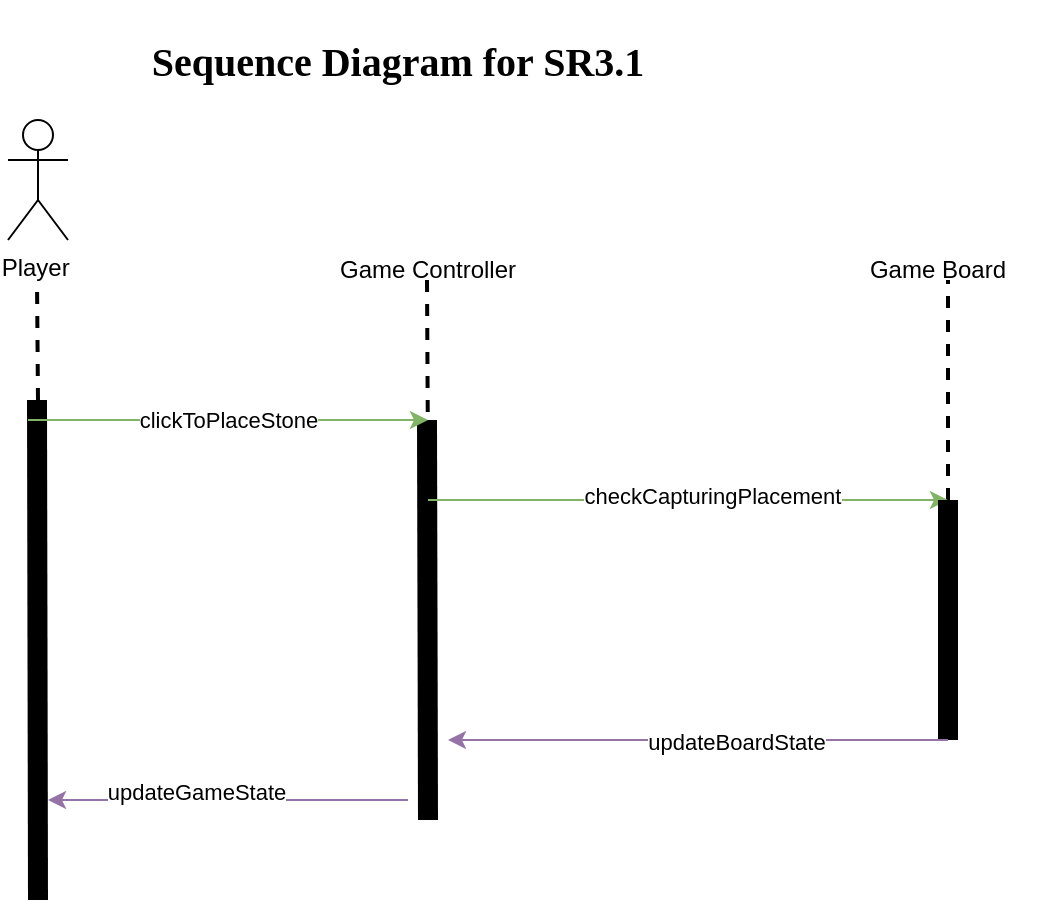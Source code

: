 <mxfile version="26.0.11">
  <diagram id="C5RBs43oDa-KdzZeNtuy" name="Page-1">
    <mxGraphModel dx="794" dy="412" grid="1" gridSize="10" guides="1" tooltips="1" connect="1" arrows="1" fold="1" page="1" pageScale="1" pageWidth="827" pageHeight="1169" math="0" shadow="0">
      <root>
        <mxCell id="WIyWlLk6GJQsqaUBKTNV-0" />
        <mxCell id="WIyWlLk6GJQsqaUBKTNV-1" parent="WIyWlLk6GJQsqaUBKTNV-0" />
        <mxCell id="9Tw8fKU4RH0WQxDp0Urd-39" value="Sequence Diagram for SR3.1" style="text;html=1;align=center;verticalAlign=middle;whiteSpace=wrap;rounded=0;fontStyle=1;fontFamily=Times New Roman;fontSize=20;labelBackgroundColor=none;" vertex="1" parent="WIyWlLk6GJQsqaUBKTNV-1">
          <mxGeometry x="260" y="110" width="290" height="60" as="geometry" />
        </mxCell>
        <mxCell id="9Tw8fKU4RH0WQxDp0Urd-49" value="Player&amp;nbsp;&lt;div&gt;&lt;br&gt;&lt;/div&gt;" style="shape=umlActor;verticalLabelPosition=bottom;verticalAlign=top;html=1;outlineConnect=0;" vertex="1" parent="WIyWlLk6GJQsqaUBKTNV-1">
          <mxGeometry x="210" y="170" width="30" height="60" as="geometry" />
        </mxCell>
        <mxCell id="9Tw8fKU4RH0WQxDp0Urd-58" value="" style="endArrow=none;html=1;rounded=0;dashed=1;strokeWidth=2;" edge="1" parent="WIyWlLk6GJQsqaUBKTNV-1">
          <mxGeometry width="50" height="50" relative="1" as="geometry">
            <mxPoint x="225" y="310" as="sourcePoint" />
            <mxPoint x="224.5" y="250" as="targetPoint" />
          </mxGeometry>
        </mxCell>
        <mxCell id="9Tw8fKU4RH0WQxDp0Urd-59" value="" style="endArrow=none;html=1;rounded=0;strokeWidth=10;" edge="1" parent="WIyWlLk6GJQsqaUBKTNV-1">
          <mxGeometry width="50" height="50" relative="1" as="geometry">
            <mxPoint x="225" y="560" as="sourcePoint" />
            <mxPoint x="224.5" y="310" as="targetPoint" />
          </mxGeometry>
        </mxCell>
        <mxCell id="9Tw8fKU4RH0WQxDp0Urd-61" value="Game Controller" style="text;html=1;align=center;verticalAlign=middle;whiteSpace=wrap;rounded=0;" vertex="1" parent="WIyWlLk6GJQsqaUBKTNV-1">
          <mxGeometry x="360" y="230" width="120" height="30" as="geometry" />
        </mxCell>
        <mxCell id="9Tw8fKU4RH0WQxDp0Urd-62" value="Game Board" style="text;html=1;align=center;verticalAlign=middle;whiteSpace=wrap;rounded=0;" vertex="1" parent="WIyWlLk6GJQsqaUBKTNV-1">
          <mxGeometry x="620" y="230" width="110" height="30" as="geometry" />
        </mxCell>
        <mxCell id="9Tw8fKU4RH0WQxDp0Urd-63" value="" style="endArrow=none;html=1;rounded=0;dashed=1;strokeWidth=2;" edge="1" parent="WIyWlLk6GJQsqaUBKTNV-1">
          <mxGeometry width="50" height="50" relative="1" as="geometry">
            <mxPoint x="420" y="340" as="sourcePoint" />
            <mxPoint x="419.5" y="250" as="targetPoint" />
          </mxGeometry>
        </mxCell>
        <mxCell id="9Tw8fKU4RH0WQxDp0Urd-65" value="" style="endArrow=none;html=1;rounded=0;dashed=1;strokeWidth=2;" edge="1" parent="WIyWlLk6GJQsqaUBKTNV-1">
          <mxGeometry width="50" height="50" relative="1" as="geometry">
            <mxPoint x="680" y="360" as="sourcePoint" />
            <mxPoint x="680" y="250" as="targetPoint" />
          </mxGeometry>
        </mxCell>
        <mxCell id="9Tw8fKU4RH0WQxDp0Urd-66" value="" style="endArrow=none;html=1;rounded=0;strokeWidth=10;" edge="1" parent="WIyWlLk6GJQsqaUBKTNV-1">
          <mxGeometry width="50" height="50" relative="1" as="geometry">
            <mxPoint x="420" y="520" as="sourcePoint" />
            <mxPoint x="419.5" y="320" as="targetPoint" />
          </mxGeometry>
        </mxCell>
        <mxCell id="9Tw8fKU4RH0WQxDp0Urd-68" value="" style="endArrow=classic;html=1;rounded=0;fillColor=#d5e8d4;strokeColor=#82b366;" edge="1" parent="WIyWlLk6GJQsqaUBKTNV-1">
          <mxGeometry width="50" height="50" relative="1" as="geometry">
            <mxPoint x="220" y="320" as="sourcePoint" />
            <mxPoint x="420" y="320" as="targetPoint" />
            <Array as="points" />
          </mxGeometry>
        </mxCell>
        <mxCell id="9Tw8fKU4RH0WQxDp0Urd-69" value="clickToPlaceStone" style="edgeLabel;html=1;align=center;verticalAlign=middle;resizable=0;points=[];" vertex="1" connectable="0" parent="9Tw8fKU4RH0WQxDp0Urd-68">
          <mxGeometry x="-0.23" y="-1" relative="1" as="geometry">
            <mxPoint x="23" y="-1" as="offset" />
          </mxGeometry>
        </mxCell>
        <mxCell id="9Tw8fKU4RH0WQxDp0Urd-70" value="" style="endArrow=classic;html=1;rounded=0;fillColor=#d5e8d4;strokeColor=#82b366;" edge="1" parent="WIyWlLk6GJQsqaUBKTNV-1">
          <mxGeometry width="50" height="50" relative="1" as="geometry">
            <mxPoint x="420" y="360" as="sourcePoint" />
            <mxPoint x="680" y="360" as="targetPoint" />
          </mxGeometry>
        </mxCell>
        <mxCell id="9Tw8fKU4RH0WQxDp0Urd-72" value="checkCapturingPlacement" style="edgeLabel;html=1;align=center;verticalAlign=middle;resizable=0;points=[];" vertex="1" connectable="0" parent="9Tw8fKU4RH0WQxDp0Urd-70">
          <mxGeometry x="0.092" y="2" relative="1" as="geometry">
            <mxPoint as="offset" />
          </mxGeometry>
        </mxCell>
        <mxCell id="9Tw8fKU4RH0WQxDp0Urd-71" value="" style="endArrow=none;html=1;rounded=0;strokeWidth=10;" edge="1" parent="WIyWlLk6GJQsqaUBKTNV-1">
          <mxGeometry width="50" height="50" relative="1" as="geometry">
            <mxPoint x="680" y="480" as="sourcePoint" />
            <mxPoint x="680" y="360" as="targetPoint" />
          </mxGeometry>
        </mxCell>
        <mxCell id="9Tw8fKU4RH0WQxDp0Urd-73" value="" style="endArrow=classic;html=1;rounded=0;fillColor=#e1d5e7;strokeColor=#9673a6;" edge="1" parent="WIyWlLk6GJQsqaUBKTNV-1">
          <mxGeometry width="50" height="50" relative="1" as="geometry">
            <mxPoint x="680" y="480" as="sourcePoint" />
            <mxPoint x="430" y="480" as="targetPoint" />
          </mxGeometry>
        </mxCell>
        <mxCell id="9Tw8fKU4RH0WQxDp0Urd-74" value="updateBoardState" style="edgeLabel;html=1;align=center;verticalAlign=middle;resizable=0;points=[];" vertex="1" connectable="0" parent="9Tw8fKU4RH0WQxDp0Urd-73">
          <mxGeometry x="-0.152" y="1" relative="1" as="geometry">
            <mxPoint as="offset" />
          </mxGeometry>
        </mxCell>
        <mxCell id="9Tw8fKU4RH0WQxDp0Urd-75" value="" style="endArrow=classic;html=1;rounded=0;fillColor=#e1d5e7;strokeColor=#9673a6;" edge="1" parent="WIyWlLk6GJQsqaUBKTNV-1">
          <mxGeometry width="50" height="50" relative="1" as="geometry">
            <mxPoint x="330" y="510" as="sourcePoint" />
            <mxPoint x="230" y="510" as="targetPoint" />
            <Array as="points">
              <mxPoint x="410" y="510" />
            </Array>
          </mxGeometry>
        </mxCell>
        <mxCell id="9Tw8fKU4RH0WQxDp0Urd-76" value="updateGameState" style="edgeLabel;html=1;align=center;verticalAlign=middle;resizable=0;points=[];" vertex="1" connectable="0" parent="9Tw8fKU4RH0WQxDp0Urd-75">
          <mxGeometry x="0.431" y="-4" relative="1" as="geometry">
            <mxPoint as="offset" />
          </mxGeometry>
        </mxCell>
      </root>
    </mxGraphModel>
  </diagram>
</mxfile>
